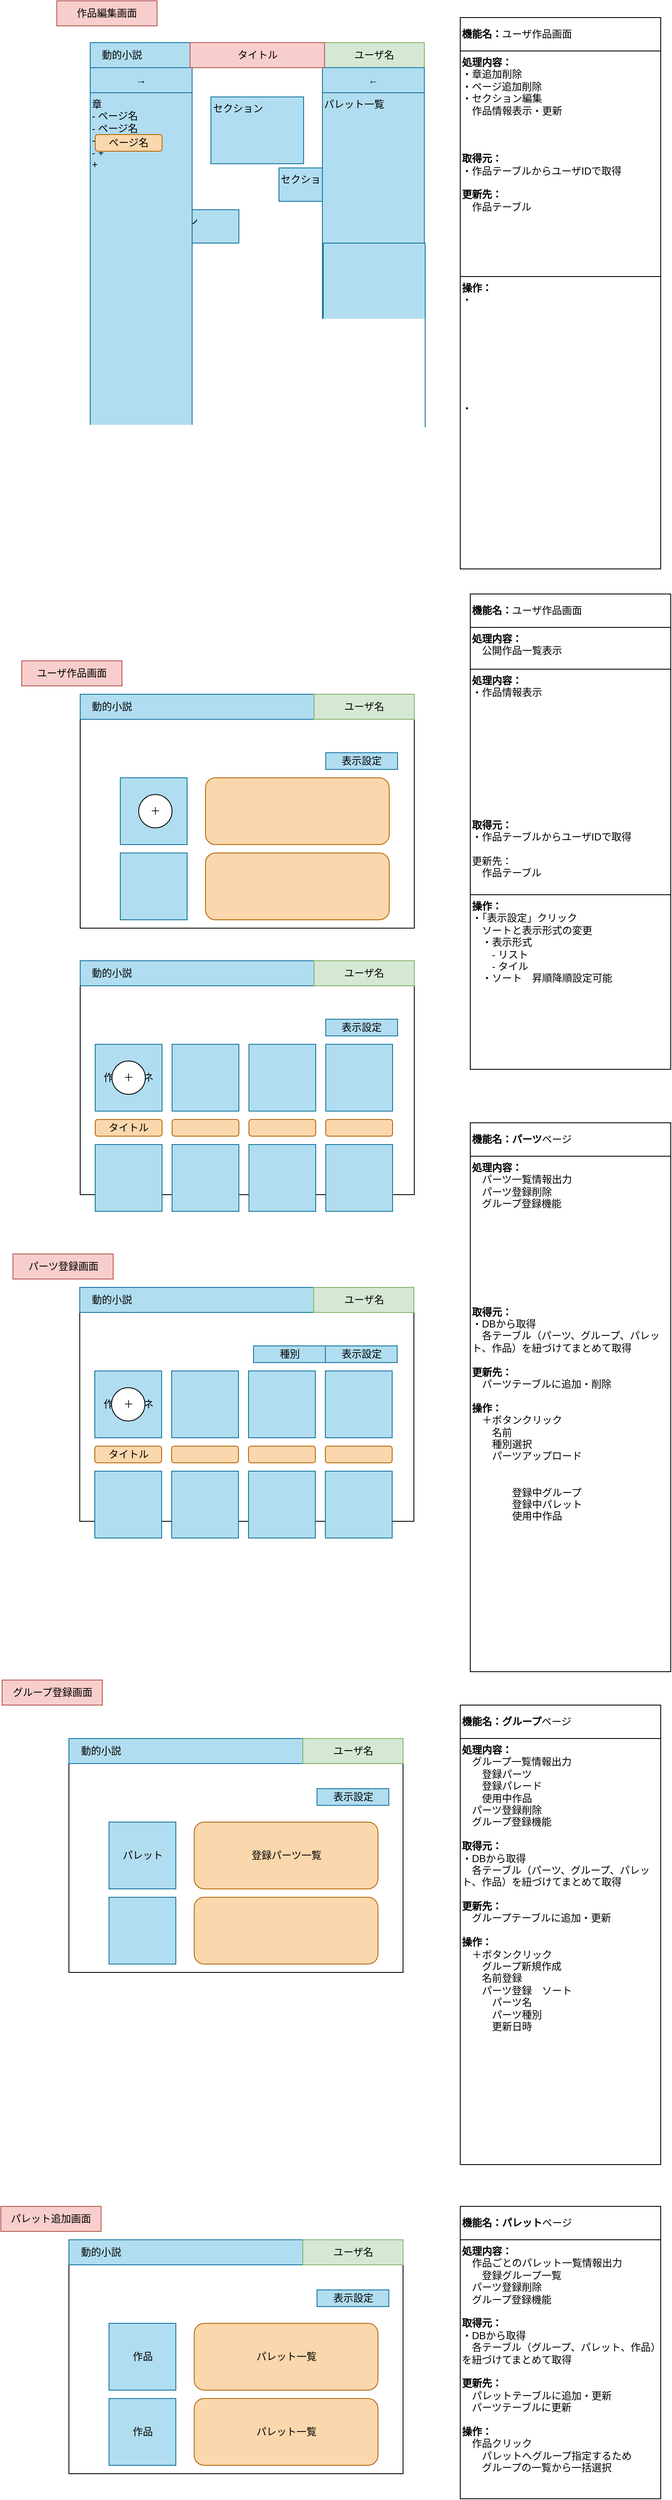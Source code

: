 <mxfile>
    <diagram id="nHD_Gq8wWqjprAnxEH-Q" name="ページ1">
        <mxGraphModel dx="799" dy="617" grid="1" gridSize="10" guides="1" tooltips="1" connect="1" arrows="1" fold="1" page="1" pageScale="1" pageWidth="827" pageHeight="1169" math="0" shadow="0">
            <root>
                <mxCell id="0"/>
                <mxCell id="1" parent="0"/>
                <mxCell id="181" value="" style="rounded=0;whiteSpace=wrap;html=1;fontColor=#000000;" parent="1" vertex="1">
                    <mxGeometry x="132" y="70" width="400" height="460" as="geometry"/>
                </mxCell>
                <mxCell id="209" value="&lt;font color=&quot;#000000&quot;&gt;セクション&lt;br&gt;&lt;/font&gt;" style="rounded=0;whiteSpace=wrap;html=1;fillColor=#b1ddf0;strokeColor=#10739e;align=left;verticalAlign=top;" parent="1" vertex="1">
                    <mxGeometry x="358" y="220" width="111" height="40" as="geometry"/>
                </mxCell>
                <mxCell id="208" value="&lt;font color=&quot;#000000&quot;&gt;セクション&lt;br&gt;&lt;/font&gt;" style="rounded=0;whiteSpace=wrap;html=1;fillColor=#b1ddf0;strokeColor=#10739e;align=left;verticalAlign=top;" parent="1" vertex="1">
                    <mxGeometry x="199" y="270" width="111" height="40" as="geometry"/>
                </mxCell>
                <mxCell id="25" value="" style="rounded=0;whiteSpace=wrap;html=1;fontColor=#000000;" parent="1" vertex="1">
                    <mxGeometry x="120" y="850" width="400" height="280" as="geometry"/>
                </mxCell>
                <mxCell id="26" value="&lt;font color=&quot;#000000&quot;&gt;　動的小説&lt;/font&gt;" style="rounded=0;whiteSpace=wrap;html=1;fillColor=#b1ddf0;strokeColor=#10739e;align=left;" parent="1" vertex="1">
                    <mxGeometry x="120" y="850" width="400" height="30" as="geometry"/>
                </mxCell>
                <mxCell id="39" value="" style="rounded=0;whiteSpace=wrap;html=1;fillColor=#b1ddf0;strokeColor=#10739e;fontColor=#000000;" parent="1" vertex="1">
                    <mxGeometry x="168" y="950" width="80" height="80" as="geometry"/>
                </mxCell>
                <mxCell id="42" value="&lt;font color=&quot;#000000&quot;&gt;&lt;br&gt;&lt;/font&gt;" style="rounded=1;whiteSpace=wrap;html=1;fillColor=#fad7ac;strokeColor=#b46504;" parent="1" vertex="1">
                    <mxGeometry x="270" y="950" width="220" height="80" as="geometry"/>
                </mxCell>
                <mxCell id="48" value="表示設定" style="rounded=0;whiteSpace=wrap;html=1;fillColor=#b1ddf0;strokeColor=#10739e;fontColor=#000000;" parent="1" vertex="1">
                    <mxGeometry x="414" y="920" width="86" height="20" as="geometry"/>
                </mxCell>
                <mxCell id="64" value="" style="rounded=0;whiteSpace=wrap;html=1;fontColor=#000000;" parent="1" vertex="1">
                    <mxGeometry x="120" y="1169" width="400" height="280" as="geometry"/>
                </mxCell>
                <mxCell id="68" value="作品サムネ" style="rounded=0;whiteSpace=wrap;html=1;fillColor=#b1ddf0;strokeColor=#10739e;fontColor=#000000;" parent="1" vertex="1">
                    <mxGeometry x="138" y="1269" width="80" height="80" as="geometry"/>
                </mxCell>
                <mxCell id="69" value="" style="rounded=0;whiteSpace=wrap;html=1;fillColor=#b1ddf0;strokeColor=#10739e;fontColor=#000000;" parent="1" vertex="1">
                    <mxGeometry x="322" y="1269" width="80" height="80" as="geometry"/>
                </mxCell>
                <mxCell id="76" value="表示設定" style="rounded=0;whiteSpace=wrap;html=1;fillColor=#b1ddf0;strokeColor=#10739e;fontColor=#000000;" parent="1" vertex="1">
                    <mxGeometry x="414" y="1239" width="86" height="20" as="geometry"/>
                </mxCell>
                <mxCell id="78" value="&lt;font color=&quot;#000000&quot;&gt;&lt;br&gt;&lt;/font&gt;" style="rounded=1;whiteSpace=wrap;html=1;fillColor=#fad7ac;strokeColor=#b46504;" parent="1" vertex="1">
                    <mxGeometry x="270" y="1040" width="220" height="80" as="geometry"/>
                </mxCell>
                <mxCell id="80" value="" style="rounded=0;whiteSpace=wrap;html=1;fillColor=#b1ddf0;strokeColor=#10739e;fontColor=#000000;" parent="1" vertex="1">
                    <mxGeometry x="168" y="1040" width="80" height="80" as="geometry"/>
                </mxCell>
                <mxCell id="81" value="" style="rounded=0;whiteSpace=wrap;html=1;fillColor=#b1ddf0;strokeColor=#10739e;fontColor=#000000;" parent="1" vertex="1">
                    <mxGeometry x="230" y="1269" width="80" height="80" as="geometry"/>
                </mxCell>
                <mxCell id="82" value="" style="rounded=0;whiteSpace=wrap;html=1;fillColor=#b1ddf0;strokeColor=#10739e;fontColor=#000000;" parent="1" vertex="1">
                    <mxGeometry x="414" y="1269" width="80" height="80" as="geometry"/>
                </mxCell>
                <mxCell id="83" value="&lt;font color=&quot;#000000&quot;&gt;タイトル&lt;br&gt;&lt;/font&gt;" style="rounded=1;whiteSpace=wrap;html=1;fillColor=#fad7ac;strokeColor=#b46504;" parent="1" vertex="1">
                    <mxGeometry x="138" y="1359" width="80" height="20" as="geometry"/>
                </mxCell>
                <mxCell id="84" value="&lt;font color=&quot;#000000&quot;&gt;&lt;br&gt;&lt;/font&gt;" style="rounded=1;whiteSpace=wrap;html=1;fillColor=#fad7ac;strokeColor=#b46504;" parent="1" vertex="1">
                    <mxGeometry x="230" y="1359" width="80" height="20" as="geometry"/>
                </mxCell>
                <mxCell id="85" value="&lt;font color=&quot;#000000&quot;&gt;&lt;br&gt;&lt;/font&gt;" style="rounded=1;whiteSpace=wrap;html=1;fillColor=#fad7ac;strokeColor=#b46504;" parent="1" vertex="1">
                    <mxGeometry x="322" y="1359" width="80" height="20" as="geometry"/>
                </mxCell>
                <mxCell id="86" value="&lt;font color=&quot;#000000&quot;&gt;&lt;br&gt;&lt;/font&gt;" style="rounded=1;whiteSpace=wrap;html=1;fillColor=#fad7ac;strokeColor=#b46504;" parent="1" vertex="1">
                    <mxGeometry x="414" y="1359" width="80" height="20" as="geometry"/>
                </mxCell>
                <mxCell id="87" value="" style="rounded=0;whiteSpace=wrap;html=1;fillColor=#b1ddf0;strokeColor=#10739e;fontColor=#000000;" parent="1" vertex="1">
                    <mxGeometry x="138" y="1389" width="80" height="80" as="geometry"/>
                </mxCell>
                <mxCell id="88" value="" style="rounded=0;whiteSpace=wrap;html=1;fillColor=#b1ddf0;strokeColor=#10739e;fontColor=#000000;" parent="1" vertex="1">
                    <mxGeometry x="322" y="1389" width="80" height="80" as="geometry"/>
                </mxCell>
                <mxCell id="89" value="" style="rounded=0;whiteSpace=wrap;html=1;fillColor=#b1ddf0;strokeColor=#10739e;fontColor=#000000;" parent="1" vertex="1">
                    <mxGeometry x="230" y="1389" width="80" height="80" as="geometry"/>
                </mxCell>
                <mxCell id="90" value="" style="rounded=0;whiteSpace=wrap;html=1;fillColor=#b1ddf0;strokeColor=#10739e;fontColor=#000000;" parent="1" vertex="1">
                    <mxGeometry x="414" y="1389" width="80" height="80" as="geometry"/>
                </mxCell>
                <mxCell id="112" value="&lt;font&gt;ユーザ名&lt;br&gt;&lt;/font&gt;" style="rounded=0;whiteSpace=wrap;html=1;fillColor=#d5e8d4;strokeColor=#82b366;fontColor=#000000;" parent="1" vertex="1">
                    <mxGeometry x="400" y="850" width="120" height="30" as="geometry"/>
                </mxCell>
                <mxCell id="136" value="&lt;font color=&quot;#000000&quot;&gt;　動的小説&lt;/font&gt;" style="rounded=0;whiteSpace=wrap;html=1;fillColor=#b1ddf0;strokeColor=#10739e;align=left;" parent="1" vertex="1">
                    <mxGeometry x="120" y="1169" width="400" height="30" as="geometry"/>
                </mxCell>
                <mxCell id="137" value="&lt;font&gt;ユーザ名&lt;br&gt;&lt;/font&gt;" style="rounded=0;whiteSpace=wrap;html=1;fillColor=#d5e8d4;strokeColor=#82b366;fontColor=#000000;" parent="1" vertex="1">
                    <mxGeometry x="400" y="1169" width="120" height="30" as="geometry"/>
                </mxCell>
                <mxCell id="138" value="" style="rounded=0;whiteSpace=wrap;html=1;fontColor=#000000;" parent="1" vertex="1">
                    <mxGeometry x="106.5" y="2100" width="400" height="280" as="geometry"/>
                </mxCell>
                <mxCell id="139" value="&lt;font color=&quot;#000000&quot;&gt;　動的小説&lt;/font&gt;" style="rounded=0;whiteSpace=wrap;html=1;fillColor=#b1ddf0;strokeColor=#10739e;align=left;" parent="1" vertex="1">
                    <mxGeometry x="106.5" y="2100" width="400" height="30" as="geometry"/>
                </mxCell>
                <mxCell id="141" value="パレット" style="rounded=0;whiteSpace=wrap;html=1;fillColor=#b1ddf0;strokeColor=#10739e;fontColor=#000000;" parent="1" vertex="1">
                    <mxGeometry x="154.5" y="2200" width="80" height="80" as="geometry"/>
                </mxCell>
                <mxCell id="142" value="&lt;font color=&quot;#000000&quot;&gt;登録パーツ一覧&lt;br&gt;&lt;/font&gt;" style="rounded=1;whiteSpace=wrap;html=1;fillColor=#fad7ac;strokeColor=#b46504;" parent="1" vertex="1">
                    <mxGeometry x="256.5" y="2200" width="220" height="80" as="geometry"/>
                </mxCell>
                <mxCell id="144" value="&lt;font color=&quot;#000000&quot;&gt;&lt;br&gt;&lt;/font&gt;" style="rounded=1;whiteSpace=wrap;html=1;fillColor=#fad7ac;strokeColor=#b46504;" parent="1" vertex="1">
                    <mxGeometry x="256.5" y="2290" width="220" height="80" as="geometry"/>
                </mxCell>
                <mxCell id="145" value="" style="rounded=0;whiteSpace=wrap;html=1;fillColor=#b1ddf0;strokeColor=#10739e;fontColor=#000000;" parent="1" vertex="1">
                    <mxGeometry x="154.5" y="2290" width="80" height="80" as="geometry"/>
                </mxCell>
                <mxCell id="146" value="&lt;font&gt;ユーザ名&lt;br&gt;&lt;/font&gt;" style="rounded=0;whiteSpace=wrap;html=1;fillColor=#d5e8d4;strokeColor=#82b366;fontColor=#000000;" parent="1" vertex="1">
                    <mxGeometry x="386.5" y="2100" width="120" height="30" as="geometry"/>
                </mxCell>
                <mxCell id="147" value="グループ登録画面" style="rounded=0;whiteSpace=wrap;html=1;fillColor=#f8cecc;strokeColor=#b85450;fontColor=#000000;" parent="1" vertex="1">
                    <mxGeometry x="26.5" y="2030" width="120" height="30" as="geometry"/>
                </mxCell>
                <mxCell id="151" value="ユーザ作品画面" style="rounded=0;whiteSpace=wrap;html=1;fillColor=#f8cecc;strokeColor=#b85450;fontColor=#000000;" parent="1" vertex="1">
                    <mxGeometry x="50" y="810" width="120" height="30" as="geometry"/>
                </mxCell>
                <mxCell id="152" value="＋" style="ellipse;whiteSpace=wrap;html=1;aspect=fixed;" parent="1" vertex="1">
                    <mxGeometry x="190" y="970" width="40" height="40" as="geometry"/>
                </mxCell>
                <mxCell id="153" value="＋" style="ellipse;whiteSpace=wrap;html=1;aspect=fixed;" parent="1" vertex="1">
                    <mxGeometry x="158" y="1289" width="40" height="40" as="geometry"/>
                </mxCell>
                <mxCell id="157" value="" style="rounded=0;whiteSpace=wrap;html=1;fontColor=#000000;" parent="1" vertex="1">
                    <mxGeometry x="119.5" y="1560" width="400" height="280" as="geometry"/>
                </mxCell>
                <mxCell id="158" value="作品サムネ" style="rounded=0;whiteSpace=wrap;html=1;fillColor=#b1ddf0;strokeColor=#10739e;fontColor=#000000;" parent="1" vertex="1">
                    <mxGeometry x="137.5" y="1660" width="80" height="80" as="geometry"/>
                </mxCell>
                <mxCell id="159" value="" style="rounded=0;whiteSpace=wrap;html=1;fillColor=#b1ddf0;strokeColor=#10739e;fontColor=#000000;" parent="1" vertex="1">
                    <mxGeometry x="321.5" y="1660" width="80" height="80" as="geometry"/>
                </mxCell>
                <mxCell id="160" value="表示設定" style="rounded=0;whiteSpace=wrap;html=1;fillColor=#b1ddf0;strokeColor=#10739e;fontColor=#000000;" parent="1" vertex="1">
                    <mxGeometry x="413.5" y="1630" width="86" height="20" as="geometry"/>
                </mxCell>
                <mxCell id="161" value="" style="rounded=0;whiteSpace=wrap;html=1;fillColor=#b1ddf0;strokeColor=#10739e;fontColor=#000000;" parent="1" vertex="1">
                    <mxGeometry x="229.5" y="1660" width="80" height="80" as="geometry"/>
                </mxCell>
                <mxCell id="162" value="" style="rounded=0;whiteSpace=wrap;html=1;fillColor=#b1ddf0;strokeColor=#10739e;fontColor=#000000;" parent="1" vertex="1">
                    <mxGeometry x="413.5" y="1660" width="80" height="80" as="geometry"/>
                </mxCell>
                <mxCell id="163" value="&lt;font color=&quot;#000000&quot;&gt;タイトル&lt;br&gt;&lt;/font&gt;" style="rounded=1;whiteSpace=wrap;html=1;fillColor=#fad7ac;strokeColor=#b46504;" parent="1" vertex="1">
                    <mxGeometry x="137.5" y="1750" width="80" height="20" as="geometry"/>
                </mxCell>
                <mxCell id="164" value="&lt;font color=&quot;#000000&quot;&gt;&lt;br&gt;&lt;/font&gt;" style="rounded=1;whiteSpace=wrap;html=1;fillColor=#fad7ac;strokeColor=#b46504;" parent="1" vertex="1">
                    <mxGeometry x="229.5" y="1750" width="80" height="20" as="geometry"/>
                </mxCell>
                <mxCell id="165" value="&lt;font color=&quot;#000000&quot;&gt;&lt;br&gt;&lt;/font&gt;" style="rounded=1;whiteSpace=wrap;html=1;fillColor=#fad7ac;strokeColor=#b46504;" parent="1" vertex="1">
                    <mxGeometry x="321.5" y="1750" width="80" height="20" as="geometry"/>
                </mxCell>
                <mxCell id="166" value="&lt;font color=&quot;#000000&quot;&gt;&lt;br&gt;&lt;/font&gt;" style="rounded=1;whiteSpace=wrap;html=1;fillColor=#fad7ac;strokeColor=#b46504;" parent="1" vertex="1">
                    <mxGeometry x="413.5" y="1750" width="80" height="20" as="geometry"/>
                </mxCell>
                <mxCell id="167" value="" style="rounded=0;whiteSpace=wrap;html=1;fillColor=#b1ddf0;strokeColor=#10739e;fontColor=#000000;" parent="1" vertex="1">
                    <mxGeometry x="137.5" y="1780" width="80" height="80" as="geometry"/>
                </mxCell>
                <mxCell id="168" value="" style="rounded=0;whiteSpace=wrap;html=1;fillColor=#b1ddf0;strokeColor=#10739e;fontColor=#000000;" parent="1" vertex="1">
                    <mxGeometry x="321.5" y="1780" width="80" height="80" as="geometry"/>
                </mxCell>
                <mxCell id="169" value="" style="rounded=0;whiteSpace=wrap;html=1;fillColor=#b1ddf0;strokeColor=#10739e;fontColor=#000000;" parent="1" vertex="1">
                    <mxGeometry x="229.5" y="1780" width="80" height="80" as="geometry"/>
                </mxCell>
                <mxCell id="170" value="" style="rounded=0;whiteSpace=wrap;html=1;fillColor=#b1ddf0;strokeColor=#10739e;fontColor=#000000;" parent="1" vertex="1">
                    <mxGeometry x="413.5" y="1780" width="80" height="80" as="geometry"/>
                </mxCell>
                <mxCell id="171" value="&lt;font color=&quot;#000000&quot;&gt;　動的小説&lt;/font&gt;" style="rounded=0;whiteSpace=wrap;html=1;fillColor=#b1ddf0;strokeColor=#10739e;align=left;" parent="1" vertex="1">
                    <mxGeometry x="119.5" y="1560" width="400" height="30" as="geometry"/>
                </mxCell>
                <mxCell id="172" value="&lt;font&gt;ユーザ名&lt;br&gt;&lt;/font&gt;" style="rounded=0;whiteSpace=wrap;html=1;fillColor=#d5e8d4;strokeColor=#82b366;fontColor=#000000;" parent="1" vertex="1">
                    <mxGeometry x="399.5" y="1560" width="120" height="30" as="geometry"/>
                </mxCell>
                <mxCell id="174" value="＋" style="ellipse;whiteSpace=wrap;html=1;aspect=fixed;" parent="1" vertex="1">
                    <mxGeometry x="157.5" y="1680" width="40" height="40" as="geometry"/>
                </mxCell>
                <mxCell id="177" value="種別" style="rounded=0;whiteSpace=wrap;html=1;fillColor=#b1ddf0;strokeColor=#10739e;fontColor=#000000;" parent="1" vertex="1">
                    <mxGeometry x="327.5" y="1630" width="86" height="20" as="geometry"/>
                </mxCell>
                <mxCell id="178" value="パーツ登録画面" style="rounded=0;whiteSpace=wrap;html=1;fillColor=#f8cecc;strokeColor=#b85450;fontColor=#000000;" parent="1" vertex="1">
                    <mxGeometry x="39.5" y="1520" width="120" height="30" as="geometry"/>
                </mxCell>
                <mxCell id="180" value="表示設定" style="rounded=0;whiteSpace=wrap;html=1;fillColor=#b1ddf0;strokeColor=#10739e;fontColor=#000000;" parent="1" vertex="1">
                    <mxGeometry x="403.5" y="2160" width="86" height="20" as="geometry"/>
                </mxCell>
                <mxCell id="182" value="&lt;font color=&quot;#000000&quot;&gt;　動的小説&lt;/font&gt;" style="rounded=0;whiteSpace=wrap;html=1;fillColor=#b1ddf0;strokeColor=#10739e;align=left;" parent="1" vertex="1">
                    <mxGeometry x="132" y="70" width="400" height="30" as="geometry"/>
                </mxCell>
                <mxCell id="183" value="&lt;font&gt;ユーザ名&lt;br&gt;&lt;/font&gt;" style="rounded=0;whiteSpace=wrap;html=1;fillColor=#d5e8d4;strokeColor=#82b366;fontColor=#000000;" parent="1" vertex="1">
                    <mxGeometry x="412" y="70" width="120" height="30" as="geometry"/>
                </mxCell>
                <mxCell id="189" value="&lt;font&gt;作品編集画面&lt;/font&gt;" style="rounded=0;whiteSpace=wrap;html=1;fillColor=#f8cecc;strokeColor=#b85450;fontColor=#000000;" parent="1" vertex="1">
                    <mxGeometry x="92" y="20" width="120" height="30" as="geometry"/>
                </mxCell>
                <mxCell id="201" value="&lt;font color=&quot;#000000&quot;&gt;←&lt;/font&gt;" style="rounded=0;whiteSpace=wrap;html=1;fillColor=#b1ddf0;strokeColor=#10739e;" parent="1" vertex="1">
                    <mxGeometry x="410" y="100" width="122" height="30" as="geometry"/>
                </mxCell>
                <mxCell id="202" value="&lt;font color=&quot;#000000&quot;&gt;→&lt;/font&gt;" style="rounded=0;whiteSpace=wrap;html=1;fillColor=#b1ddf0;strokeColor=#10739e;" parent="1" vertex="1">
                    <mxGeometry x="132" y="100" width="122" height="30" as="geometry"/>
                </mxCell>
                <mxCell id="204" value="&lt;font color=&quot;#000000&quot;&gt;章&lt;br&gt;- ページ名&lt;br&gt;- ページ名&lt;br&gt;- ページ名&lt;br&gt;- +&lt;br&gt;+&lt;br&gt;&lt;/font&gt;" style="rounded=0;whiteSpace=wrap;html=1;fillColor=#b1ddf0;strokeColor=#10739e;align=left;verticalAlign=top;" parent="1" vertex="1">
                    <mxGeometry x="132" y="130" width="122" height="400" as="geometry"/>
                </mxCell>
                <mxCell id="206" value="&lt;font color=&quot;#000000&quot;&gt;パレット一覧&lt;br&gt;&lt;br&gt;&lt;/font&gt;" style="rounded=0;whiteSpace=wrap;html=1;fillColor=#b1ddf0;strokeColor=#10739e;align=left;verticalAlign=top;" parent="1" vertex="1">
                    <mxGeometry x="410" y="130" width="122" height="400" as="geometry"/>
                </mxCell>
                <mxCell id="207" value="&lt;font color=&quot;#000000&quot;&gt;&lt;br&gt;&lt;/font&gt;" style="rounded=0;whiteSpace=wrap;html=1;fillColor=#b1ddf0;strokeColor=#10739e;align=left;verticalAlign=top;" parent="1" vertex="1">
                    <mxGeometry x="411" y="310" width="122" height="220" as="geometry"/>
                </mxCell>
                <mxCell id="210" value="&lt;font color=&quot;#000000&quot;&gt;セクション&lt;br&gt;&lt;/font&gt;" style="rounded=0;whiteSpace=wrap;html=1;fillColor=#b1ddf0;strokeColor=#10739e;align=left;verticalAlign=top;" parent="1" vertex="1">
                    <mxGeometry x="276.5" y="135" width="111" height="80" as="geometry"/>
                </mxCell>
                <mxCell id="215" value="タイトル" style="rounded=0;whiteSpace=wrap;html=1;fillColor=#f8cecc;strokeColor=#b85450;fontColor=#000000;" parent="1" vertex="1">
                    <mxGeometry x="251.5" y="70" width="161" height="30" as="geometry"/>
                </mxCell>
                <mxCell id="231" value="&lt;b&gt;機能名：パーツ&lt;/b&gt;ページ" style="rounded=0;whiteSpace=wrap;html=1;align=left;verticalAlign=middle;" parent="1" vertex="1">
                    <mxGeometry x="587" y="1363" width="240" height="40" as="geometry"/>
                </mxCell>
                <mxCell id="232" value="&lt;b&gt;処理内容：&lt;/b&gt;&lt;br&gt;　パーツ一覧情報出力&lt;br&gt;　パーツ登録削除&lt;br&gt;　グループ登録機能&lt;br&gt;&lt;b&gt;&lt;br&gt;&lt;/b&gt;&lt;font color=&quot;#ffffff&quot;&gt;パーツ検索、ソート、表示設定：&lt;br&gt;&lt;/font&gt;&lt;span style=&quot;color: rgb(255 , 255 , 255)&quot;&gt;　- 名前&lt;br&gt;&lt;/span&gt;&lt;span style=&quot;color: rgb(255 , 255 , 255)&quot;&gt;　- 種別（画像、動画、&lt;/span&gt;&lt;span style=&quot;color: rgb(255 , 255 , 255)&quot;&gt;立ち絵、&lt;/span&gt;&lt;span style=&quot;color: rgb(255 , 255 , 255)&quot;&gt;セリフ枠、&lt;/span&gt;&lt;span style=&quot;color: rgb(255 , 255 , 255)&quot;&gt;文字フォントなど&lt;/span&gt;&lt;span style=&quot;color: rgb(255 , 255 , 255)&quot;&gt;）&lt;br&gt;&lt;/span&gt;&lt;font color=&quot;#ffffff&quot;&gt;&lt;span style=&quot;text-align: center&quot;&gt;　- 登録日&lt;/span&gt;&lt;br style=&quot;text-align: center&quot;&gt;&lt;/font&gt;&lt;span style=&quot;color: rgb(255 , 255 , 255) ; text-align: center&quot;&gt;　-&amp;nbsp;&lt;/span&gt;&lt;font color=&quot;#ffffff&quot;&gt;&lt;span style=&quot;text-align: center&quot;&gt;更新日&lt;br&gt;&lt;/span&gt;&lt;/font&gt;&lt;b&gt;&lt;br&gt;取得元：&lt;/b&gt;&lt;br&gt;・DBから取得&lt;br&gt;　各テーブル（パーツ、グループ、パレット、作品）を紐づけてまとめて取得&lt;br&gt;&lt;br&gt;&lt;b&gt;更新先：&lt;/b&gt;&lt;br&gt;　パーツテーブルに追加・削除&lt;br&gt;&lt;br&gt;&lt;b&gt;操作：&lt;/b&gt;&lt;br&gt;　＋ボタンクリック&lt;br&gt;　　名前&lt;br&gt;　　種別選択&lt;br&gt;　　パーツアップロード&lt;br&gt;&lt;span style=&quot;color: rgb(255 , 255 , 255)&quot;&gt;　パーツクリック&lt;/span&gt;&lt;br&gt;&lt;span style=&quot;color: rgb(255 , 255 , 255)&quot;&gt;　　モーダルから詳細表示&lt;/span&gt;&lt;br&gt;　　　　登録中グループ&lt;br&gt;　　　　登録中パレット&lt;br&gt;　　　　使用中作品&lt;br&gt;&lt;div&gt;&lt;span style=&quot;color: rgb(255 , 255 , 255)&quot;&gt;　　　名前変更&lt;/span&gt;&lt;br&gt;&lt;/div&gt;&lt;div&gt;&lt;font color=&quot;#ffffff&quot;&gt;　　　グループ登録&lt;/font&gt;&lt;/div&gt;&lt;div&gt;&lt;font color=&quot;#ffffff&quot;&gt;　　　　グループ名一覧から一括選択&lt;/font&gt;&lt;/div&gt;&lt;div&gt;&lt;div&gt;&lt;font color=&quot;#ffffff&quot;&gt;　　　削除&lt;/font&gt;&lt;/div&gt;&lt;/div&gt;&lt;div&gt;&lt;font color=&quot;#ffffff&quot;&gt;　プルダウンから表示種別を選択&lt;/font&gt;&lt;/div&gt;&lt;div&gt;&lt;font color=&quot;#ffffff&quot;&gt;　　- グループ名&lt;br&gt;&lt;/font&gt;&lt;span style=&quot;color: rgb(255 , 255 , 255)&quot;&gt;　　- 立ち絵&lt;br&gt;　　- セリフ枠&lt;br&gt;　　- 文字フォント&lt;br&gt;　　- 背景画像&lt;br&gt;　　- 動画&lt;/span&gt;&lt;font color=&quot;#ffffff&quot;&gt;&lt;br&gt;&lt;/font&gt;&lt;/div&gt;" style="rounded=0;whiteSpace=wrap;html=1;align=left;verticalAlign=top;" parent="1" vertex="1">
                    <mxGeometry x="587" y="1403" width="240" height="617" as="geometry"/>
                </mxCell>
                <mxCell id="233" value="&lt;b&gt;機能名：グループ&lt;/b&gt;ページ" style="rounded=0;whiteSpace=wrap;html=1;align=left;verticalAlign=middle;" parent="1" vertex="1">
                    <mxGeometry x="575" y="2060" width="240" height="40" as="geometry"/>
                </mxCell>
                <mxCell id="234" value="&lt;b&gt;処理内容：&lt;/b&gt;&lt;br&gt;　グループ一覧情報出力&lt;br&gt;　　登録パーツ&lt;br&gt;　　登録パレード&lt;br&gt;　　使用中作品&lt;br&gt;　パーツ登録削除&lt;br&gt;　グループ登録機能&lt;br&gt;&lt;br&gt;&lt;b&gt;取得元：&lt;/b&gt;&lt;br&gt;・DBから取得&lt;br&gt;　各テーブル（パーツ、グループ、パレット、作品）を紐づけてまとめて取得&lt;br&gt;&lt;br&gt;&lt;b&gt;更新先：&lt;/b&gt;&lt;br&gt;　グループテーブルに追加・更新&lt;br&gt;&lt;br&gt;&lt;b&gt;操作：&lt;/b&gt;&lt;br&gt;　＋ボタンクリック&lt;br&gt;　　グループ新規作成&lt;br&gt;　　名前登録&lt;br&gt;　　パーツ登録　ソート&lt;br&gt;　　　パーツ名&lt;br&gt;　　　パーツ種別&lt;br&gt;　　　更新日時&lt;br&gt;&lt;br&gt;&lt;div&gt;&lt;font color=&quot;#ffffff&quot;&gt;　既存グループクリック&lt;/font&gt;&lt;/div&gt;&lt;div&gt;&lt;font color=&quot;#ffffff&quot;&gt;　　モーダル表示&lt;/font&gt;&lt;/div&gt;&lt;div&gt;&lt;font color=&quot;#ffffff&quot;&gt;　　　削除&lt;/font&gt;&lt;/div&gt;&lt;div&gt;&lt;font color=&quot;#ffffff&quot;&gt;　　　名前変更&lt;/font&gt;&lt;/div&gt;&lt;div&gt;&lt;font color=&quot;#ffffff&quot;&gt;　　　パーツ登録&lt;/font&gt;&lt;/div&gt;&lt;div&gt;&lt;font color=&quot;#ffffff&quot;&gt;　　　　グループ名一覧から一括選択&lt;/font&gt;&lt;/div&gt;&lt;div&gt;&lt;font color=&quot;#ffffff&quot;&gt;　　　パレット登録&lt;/font&gt;&lt;/div&gt;&lt;div&gt;&lt;font color=&quot;#ffffff&quot;&gt;　　　　作品一覧から一括選択&lt;/font&gt;&lt;/div&gt;&lt;div&gt;&lt;font color=&quot;#ffffff&quot;&gt;　　　　登録済みグループ一覧を表示&lt;/font&gt;&lt;/div&gt;" style="rounded=0;whiteSpace=wrap;html=1;align=left;verticalAlign=top;" parent="1" vertex="1">
                    <mxGeometry x="575" y="2100" width="240" height="510" as="geometry"/>
                </mxCell>
                <mxCell id="235" value="" style="rounded=0;whiteSpace=wrap;html=1;fontColor=#000000;" parent="1" vertex="1">
                    <mxGeometry x="106.5" y="2700" width="400" height="280" as="geometry"/>
                </mxCell>
                <mxCell id="236" value="&lt;font color=&quot;#000000&quot;&gt;　動的小説&lt;/font&gt;" style="rounded=0;whiteSpace=wrap;html=1;fillColor=#b1ddf0;strokeColor=#10739e;align=left;" parent="1" vertex="1">
                    <mxGeometry x="106.5" y="2700" width="400" height="30" as="geometry"/>
                </mxCell>
                <mxCell id="237" value="作品" style="rounded=0;whiteSpace=wrap;html=1;fillColor=#b1ddf0;strokeColor=#10739e;fontColor=#000000;" parent="1" vertex="1">
                    <mxGeometry x="154.5" y="2800" width="80" height="80" as="geometry"/>
                </mxCell>
                <mxCell id="238" value="&lt;font color=&quot;#000000&quot;&gt;パレット一覧&lt;br&gt;&lt;/font&gt;" style="rounded=1;whiteSpace=wrap;html=1;fillColor=#fad7ac;strokeColor=#b46504;" parent="1" vertex="1">
                    <mxGeometry x="256.5" y="2800" width="220" height="80" as="geometry"/>
                </mxCell>
                <mxCell id="239" value="&lt;font color=&quot;#000000&quot;&gt;パレット一覧&lt;br&gt;&lt;/font&gt;" style="rounded=1;whiteSpace=wrap;html=1;fillColor=#fad7ac;strokeColor=#b46504;" parent="1" vertex="1">
                    <mxGeometry x="256.5" y="2890" width="220" height="80" as="geometry"/>
                </mxCell>
                <mxCell id="240" value="作品" style="rounded=0;whiteSpace=wrap;html=1;fillColor=#b1ddf0;strokeColor=#10739e;fontColor=#000000;" parent="1" vertex="1">
                    <mxGeometry x="154.5" y="2890" width="80" height="80" as="geometry"/>
                </mxCell>
                <mxCell id="241" value="&lt;font&gt;ユーザ名&lt;br&gt;&lt;/font&gt;" style="rounded=0;whiteSpace=wrap;html=1;fillColor=#d5e8d4;strokeColor=#82b366;fontColor=#000000;" parent="1" vertex="1">
                    <mxGeometry x="386.5" y="2700" width="120" height="30" as="geometry"/>
                </mxCell>
                <mxCell id="242" value="表示設定" style="rounded=0;whiteSpace=wrap;html=1;fillColor=#b1ddf0;strokeColor=#10739e;fontColor=#000000;" parent="1" vertex="1">
                    <mxGeometry x="403.5" y="2760" width="86" height="20" as="geometry"/>
                </mxCell>
                <mxCell id="243" value="&lt;b&gt;機能名：パレット&lt;/b&gt;ページ" style="rounded=0;whiteSpace=wrap;html=1;align=left;verticalAlign=middle;" parent="1" vertex="1">
                    <mxGeometry x="575" y="2660" width="240" height="40" as="geometry"/>
                </mxCell>
                <mxCell id="244" value="&lt;b&gt;処理内容：&lt;/b&gt;&lt;br&gt;　作品ごとのパレット一覧情報出力&lt;br&gt;　　登録グループ一覧&lt;br&gt;　パーツ登録削除&lt;br&gt;　グループ登録機能&lt;br&gt;&lt;br&gt;&lt;b&gt;取得元：&lt;/b&gt;&lt;br&gt;・DBから取得&lt;br&gt;　各テーブル（グループ、パレット、作品）を紐づけてまとめて取得&lt;br&gt;&lt;br&gt;&lt;b&gt;更新先：&lt;/b&gt;&lt;br&gt;　パレットテーブルに追加・更新&lt;br&gt;　パーツテーブルに更新&lt;br&gt;&lt;br&gt;&lt;b&gt;操作：&lt;/b&gt;&lt;br&gt;　作品クリック&lt;br&gt;　　パレットへグループ指定するため&lt;br&gt;　　グループの一覧から一括選択&lt;br&gt;" style="rounded=0;whiteSpace=wrap;html=1;align=left;verticalAlign=top;" parent="1" vertex="1">
                    <mxGeometry x="575" y="2700" width="240" height="310" as="geometry"/>
                </mxCell>
                <mxCell id="245" value="パレット追加画面" style="rounded=0;whiteSpace=wrap;html=1;fillColor=#f8cecc;strokeColor=#b85450;fontColor=#000000;" parent="1" vertex="1">
                    <mxGeometry x="25" y="2660" width="120" height="30" as="geometry"/>
                </mxCell>
                <mxCell id="248" value="&lt;b&gt;機能名：&lt;/b&gt;ユーザ作品画面" style="rounded=0;whiteSpace=wrap;html=1;align=left;verticalAlign=middle;" parent="1" vertex="1">
                    <mxGeometry x="587" y="730" width="240" height="40" as="geometry"/>
                </mxCell>
                <mxCell id="249" value="&lt;b&gt;処理内容：&lt;br&gt;&lt;/b&gt;　公開作品一覧表示&lt;br&gt;　" style="rounded=0;whiteSpace=wrap;html=1;align=left;verticalAlign=top;" parent="1" vertex="1">
                    <mxGeometry x="587" y="770" width="240" height="50" as="geometry"/>
                </mxCell>
                <mxCell id="250" value="&lt;b&gt;処理内容：&lt;br&gt;&lt;/b&gt;・作品情報表示&lt;br&gt;&lt;span style=&quot;color: rgb(255 , 255 , 255)&quot;&gt;- サムネ&lt;br&gt;- タイトル&lt;/span&gt;&lt;span style=&quot;color: rgb(255 , 255 , 255)&quot;&gt;&lt;br&gt;&lt;/span&gt;&lt;font color=&quot;#ffffff&quot;&gt;&lt;span style=&quot;text-align: center&quot;&gt;- お気に入り数&lt;br&gt;- 初回公開日　※&lt;/span&gt;&lt;br style=&quot;text-align: center&quot;&gt;&lt;/font&gt;&lt;span style=&quot;color: rgb(255 , 255 , 255) ; text-align: center&quot;&gt;-&amp;nbsp;&lt;/span&gt;&lt;font color=&quot;#ffffff&quot;&gt;&lt;span style=&quot;text-align: center&quot;&gt;更新日　　　※&lt;/span&gt;&lt;br style=&quot;text-align: center&quot;&gt;&lt;/font&gt;&lt;span style=&quot;color: rgb(255 , 255 , 255) ; text-align: center&quot;&gt;-&amp;nbsp;&lt;/span&gt;&lt;font color=&quot;#ffffff&quot;&gt;&lt;span style=&quot;text-align: center&quot;&gt;ページ数　　※&lt;/span&gt;&lt;br style=&quot;text-align: center&quot;&gt;&lt;/font&gt;&lt;span style=&quot;color: rgb(255 , 255 , 255) ; text-align: center&quot;&gt;-&amp;nbsp;&lt;/span&gt;&lt;font color=&quot;#ffffff&quot;&gt;&lt;span style=&quot;text-align: center&quot;&gt;タグ　　　　※&lt;/span&gt;&lt;/font&gt;&lt;span style=&quot;color: rgb(255 , 255 , 255)&quot;&gt;&lt;br&gt;- 前書き　　　※&lt;br&gt;&lt;/span&gt;&lt;span style=&quot;color: rgb(255 , 255 , 255)&quot;&gt;※表示形式が「リスト」の場合は出力&lt;/span&gt;&lt;br&gt;&lt;br&gt;&lt;b&gt;取得元：&lt;/b&gt;&lt;br&gt;・作品テーブルからユーザIDで取得&lt;br&gt;&lt;br&gt;更新先：&lt;br&gt;　作品テーブル" style="rounded=0;whiteSpace=wrap;html=1;align=left;verticalAlign=top;" parent="1" vertex="1">
                    <mxGeometry x="587" y="820" width="240" height="270" as="geometry"/>
                </mxCell>
                <mxCell id="251" value="&lt;b&gt;操作：&lt;br&gt;&lt;/b&gt;・「表示設定」クリック&lt;br&gt;　ソートと表示形式の変更&lt;br&gt;　・表示形式&lt;br&gt;　　- リスト&lt;br&gt;　　- タイル&lt;br&gt;　・ソート　昇順降順設定可能&lt;br&gt;&lt;span style=&quot;color: rgb(255 , 255 , 255)&quot;&gt;　　- タイトル&lt;br&gt;&lt;/span&gt;&lt;span style=&quot;color: rgb(255 , 255 , 255)&quot;&gt;　　-&amp;nbsp;&lt;/span&gt;&lt;span style=&quot;color: rgb(255 , 255 , 255)&quot;&gt;お気に入り数&lt;br&gt;&lt;/span&gt;&lt;font color=&quot;#ffffff&quot;&gt;&lt;span style=&quot;text-align: center&quot;&gt;　　- 初回公開日&lt;/span&gt;&lt;br style=&quot;text-align: center&quot;&gt;&lt;/font&gt;&lt;span style=&quot;color: rgb(255 , 255 , 255) ; text-align: center&quot;&gt;　　-&amp;nbsp;&lt;/span&gt;&lt;font color=&quot;#ffffff&quot;&gt;&lt;span style=&quot;text-align: center&quot;&gt;更新日&lt;/span&gt;&lt;br style=&quot;text-align: center&quot;&gt;&lt;/font&gt;&lt;span style=&quot;color: rgb(255 , 255 , 255)&quot;&gt;　　- ページ数&lt;br&gt;&lt;/span&gt;&lt;span style=&quot;color: rgb(255 , 255 , 255)&quot;&gt;　＋又は作品クリックで編集ページに遷移&lt;br&gt;&lt;/span&gt;" style="rounded=0;whiteSpace=wrap;html=1;align=left;verticalAlign=top;" parent="1" vertex="1">
                    <mxGeometry x="587" y="1090" width="240" height="209" as="geometry"/>
                </mxCell>
                <mxCell id="253" value="&lt;b&gt;機能名：&lt;/b&gt;ユーザ作品画面" style="rounded=0;whiteSpace=wrap;html=1;align=left;verticalAlign=middle;" parent="1" vertex="1">
                    <mxGeometry x="575" y="40" width="240" height="40" as="geometry"/>
                </mxCell>
                <mxCell id="254" value="&lt;b&gt;処理内容：&lt;br&gt;&lt;/b&gt;　公開作品一覧表示&lt;br&gt;　" style="rounded=0;whiteSpace=wrap;html=1;align=left;verticalAlign=top;" parent="1" vertex="1">
                    <mxGeometry x="575" y="170" width="240" height="50" as="geometry"/>
                </mxCell>
                <mxCell id="255" value="&lt;b&gt;処理内容：&lt;/b&gt;&lt;br&gt;・章追加削除&lt;br&gt;・ページ追加削除&lt;br&gt;・セクション編集&lt;br&gt;　作品情報表示・更新&lt;br&gt;&lt;span style=&quot;color: rgb(255 , 255 , 255)&quot;&gt;　タイトル、章、ページ、パレット&lt;br&gt;&lt;/span&gt;&lt;span style=&quot;color: rgb(255 , 255 , 255)&quot;&gt;※表示形式が「リスト」の場合は出力&lt;/span&gt;&lt;br&gt;&lt;br&gt;&lt;b&gt;取得元：&lt;/b&gt;&lt;br&gt;・作品テーブルからユーザIDで取得&lt;br&gt;&lt;br&gt;&lt;b&gt;更新先：&lt;/b&gt;&lt;br&gt;　作品テーブル" style="rounded=0;whiteSpace=wrap;html=1;align=left;verticalAlign=top;" parent="1" vertex="1">
                    <mxGeometry x="575" y="80" width="240" height="270" as="geometry"/>
                </mxCell>
                <mxCell id="256" value="&lt;b&gt;操作：&lt;br&gt;&lt;/b&gt;・&lt;span style=&quot;color: rgb(255 , 255 , 255)&quot;&gt;目次&lt;/span&gt;&lt;div style=&quot;color: rgb(0 , 0 , 0)&quot;&gt;&lt;/div&gt;&lt;span style=&quot;color: rgb(255 , 255 , 255)&quot;&gt;　- ＋もしくは&lt;/span&gt;&lt;span style=&quot;color: rgb(255 , 255 , 255)&quot;&gt;章クリック&lt;/span&gt;&lt;span style=&quot;color: rgb(255 , 255 , 255)&quot;&gt;&lt;br&gt;&lt;/span&gt;&lt;div style=&quot;color: rgb(0 , 0 , 0)&quot;&gt;&lt;font color=&quot;#ffffff&quot;&gt;　　章追加&lt;/font&gt;&lt;/div&gt;&lt;div style=&quot;color: rgb(0 , 0 , 0)&quot;&gt;&lt;font color=&quot;#ffffff&quot;&gt;　　名前編集&lt;br&gt;&lt;/font&gt;&lt;/div&gt;&lt;span style=&quot;color: rgb(255 , 255 , 255)&quot;&gt;　+ もしくは&lt;/span&gt;&lt;span style=&quot;color: rgb(255 , 255 , 255)&quot;&gt;ページクリック&lt;br&gt;　　ページ追加&lt;br&gt;　　名前編集&lt;br&gt;　　編集ページ切り替え&lt;br&gt;　　編集中のページを目立たせる&lt;br&gt;&lt;/span&gt;・&lt;font color=&quot;#ffffff&quot;&gt;セクション&lt;/font&gt;&lt;div style=&quot;color: rgb(0 , 0 , 0)&quot;&gt;&lt;/div&gt;&lt;span style=&quot;color: rgb(255 , 255 , 255)&quot;&gt;　＋もしくはセクション&lt;/span&gt;&lt;span style=&quot;color: rgb(255 , 255 , 255)&quot;&gt;クリック&lt;/span&gt;&lt;span style=&quot;color: rgb(255 , 255 , 255)&quot;&gt;&lt;br&gt;&lt;/span&gt;&lt;div style=&quot;color: rgb(0 , 0 , 0)&quot;&gt;&lt;font color=&quot;#ffffff&quot;&gt;　　セクション編集&lt;/font&gt;&lt;/div&gt;&lt;div style=&quot;color: rgb(0 , 0 , 0)&quot;&gt;&lt;font color=&quot;#ffffff&quot;&gt;　　　- キャラ名&lt;/font&gt;&lt;/div&gt;&lt;span style=&quot;color: rgb(255 , 255 , 255)&quot;&gt;　　　-&amp;nbsp;&lt;/span&gt;&lt;span style=&quot;color: rgb(255 , 255 , 255)&quot;&gt;立ち絵&lt;/span&gt;&lt;span style=&quot;color: rgb(255 , 255 , 255)&quot;&gt;&lt;br&gt;&lt;/span&gt;&lt;div style=&quot;color: rgb(0 , 0 , 0)&quot;&gt;&lt;/div&gt;&lt;span style=&quot;color: rgb(255 , 255 , 255)&quot;&gt;　　　-&amp;nbsp;&lt;/span&gt;&lt;span style=&quot;color: rgb(255 , 255 , 255)&quot;&gt;テキスト&lt;br&gt;&lt;/span&gt;&lt;font color=&quot;#ffffff&quot;&gt;　　　- 文字色&lt;/font&gt;&lt;br&gt;&lt;font color=&quot;#ffffff&quot;&gt;　　　- フォント&lt;/font&gt;&lt;br&gt;&lt;font color=&quot;#ffffff&quot;&gt;　　　- 文字効果&lt;/font&gt;&lt;br&gt;&lt;font color=&quot;#ffffff&quot;&gt;　　　- 背景色&lt;br&gt;&lt;/font&gt;&lt;div&gt;&lt;font color=&quot;#ffffff&quot;&gt;・タイトル&lt;/font&gt;&lt;/div&gt;&lt;div&gt;&lt;font color=&quot;#ffffff&quot;&gt;　クリックで編集&lt;/font&gt;&lt;/div&gt;" style="rounded=0;whiteSpace=wrap;html=1;align=left;verticalAlign=top;" parent="1" vertex="1">
                    <mxGeometry x="575" y="350" width="240" height="350" as="geometry"/>
                </mxCell>
                <mxCell id="257" value="&lt;font color=&quot;#000000&quot;&gt;ページ名&lt;br&gt;&lt;/font&gt;" style="rounded=1;whiteSpace=wrap;html=1;fillColor=#fad7ac;strokeColor=#b46504;" parent="1" vertex="1">
                    <mxGeometry x="138" y="180" width="80" height="20" as="geometry"/>
                </mxCell>
            </root>
        </mxGraphModel>
    </diagram>
</mxfile>
